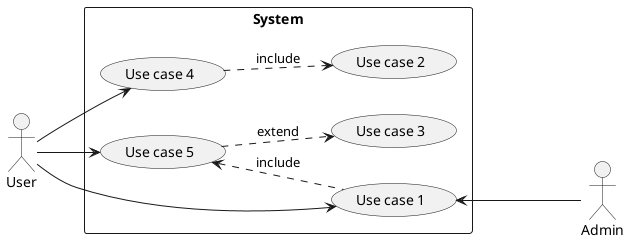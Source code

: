 @startuml
left to right direction
:User: as User
:Admin: as Admin
rectangle System {
  (Use case 1) as (UC1)
  (Use case 2) as (UC2)
  (Use case 3) as (UC3)
  (Use case 4) as (UC4)
  (UC4) ..> (UC2) : include
  (Use case 5) as (UC5)
  (UC5) ..> (UC3) : extend
  (UC1) .up.> (UC5) : include
  User --> (UC1)
  User --> (UC4)
  User --> (UC5)
  (UC1) <--- Admin
}
@enduml
